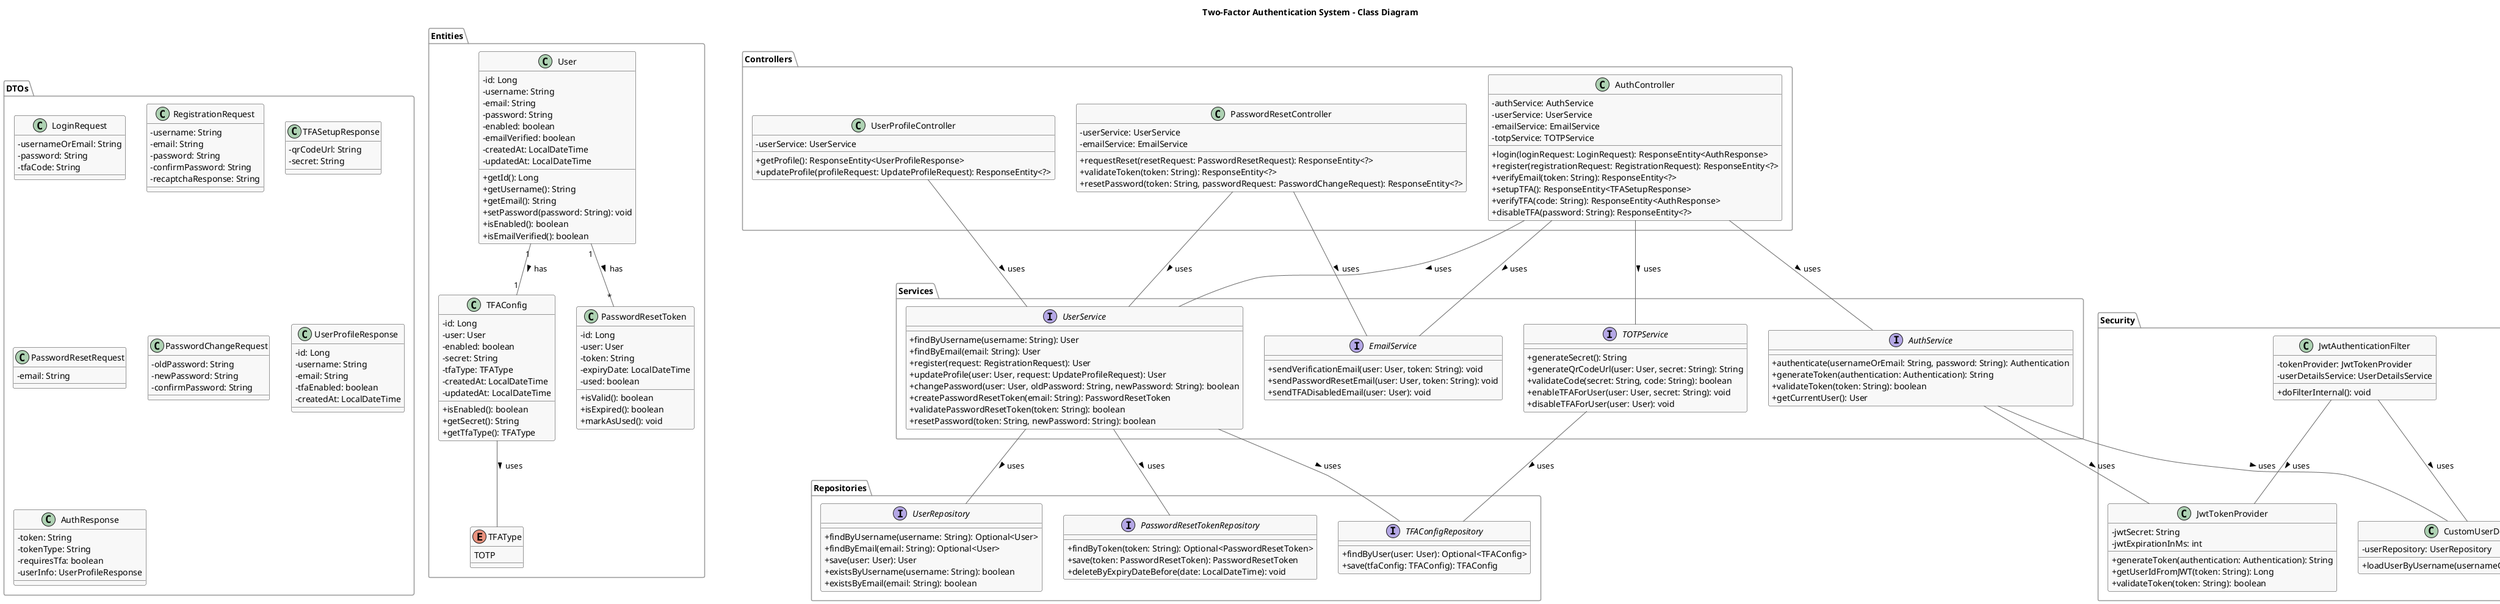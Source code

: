 @startuml TwoFactorAuthClassDiagram

skinparam classAttributeIconSize 0
skinparam backgroundColor white
skinparam classBorderColor #333333
skinparam classBackgroundColor #F8F8F8
skinparam arrowColor #666666
skinparam packageBorderColor #999999
skinparam stereotypeCBackgroundColor #ADD1B2

title Two-Factor Authentication System - Class Diagram

' Entities/Models
package "Entities" {
  class User {
    -id: Long
    -username: String
    -email: String
    -password: String
    -enabled: boolean
    -emailVerified: boolean
    -createdAt: LocalDateTime
    -updatedAt: LocalDateTime
    +getId(): Long
    +getUsername(): String
    +getEmail(): String
    +setPassword(password: String): void
    +isEnabled(): boolean
    +isEmailVerified(): boolean
  }
  
  class TFAConfig {
    -id: Long
    -user: User
    -enabled: boolean
    -secret: String
    -tfaType: TFAType
    -createdAt: LocalDateTime
    -updatedAt: LocalDateTime
    +isEnabled(): boolean
    +getSecret(): String
    +getTfaType(): TFAType
  }
  
  enum TFAType {
    TOTP
  }
  
  class PasswordResetToken {
    -id: Long
    -user: User
    -token: String
    -expiryDate: LocalDateTime
    -used: boolean
    +isValid(): boolean
    +isExpired(): boolean
    +markAsUsed(): void
  }
}

' Data Transfer Objects
package "DTOs" {
  class LoginRequest {
    -usernameOrEmail: String
    -password: String
    -tfaCode: String
  }
  
  class RegistrationRequest {
    -username: String
    -email: String
    -password: String
    -confirmPassword: String
    -recaptchaResponse: String
  }
  
  class TFASetupResponse {
    -qrCodeUrl: String
    -secret: String
  }
  
  class PasswordResetRequest {
    -email: String
  }
  
  class PasswordChangeRequest {
    -oldPassword: String
    -newPassword: String
    -confirmPassword: String
  }
  
  class UserProfileResponse {
    -id: Long
    -username: String
    -email: String
    -tfaEnabled: boolean
    -createdAt: LocalDateTime
  }
  
  class AuthResponse {
    -token: String
    -tokenType: String
    -requiresTfa: boolean
    -userInfo: UserProfileResponse
  }
}

' Controllers
package "Controllers" {
  class AuthController {
    -authService: AuthService
    -userService: UserService
    -emailService: EmailService
    -totpService: TOTPService
    +login(loginRequest: LoginRequest): ResponseEntity<AuthResponse>
    +register(registrationRequest: RegistrationRequest): ResponseEntity<?>
    +verifyEmail(token: String): ResponseEntity<?>
    +setupTFA(): ResponseEntity<TFASetupResponse>
    +verifyTFA(code: String): ResponseEntity<AuthResponse>
    +disableTFA(password: String): ResponseEntity<?>
  }
  
  class UserProfileController {
    -userService: UserService
    +getProfile(): ResponseEntity<UserProfileResponse>
    +updateProfile(profileRequest: UpdateProfileRequest): ResponseEntity<?>
  }
  
  class PasswordResetController {
    -userService: UserService
    -emailService: EmailService
    +requestReset(resetRequest: PasswordResetRequest): ResponseEntity<?>
    +validateToken(token: String): ResponseEntity<?>
    +resetPassword(token: String, passwordRequest: PasswordChangeRequest): ResponseEntity<?>
  }
}

' Services
package "Services" {
  interface UserService {
    +findByUsername(username: String): User
    +findByEmail(email: String): User
    +register(request: RegistrationRequest): User
    +updateProfile(user: User, request: UpdateProfileRequest): User
    +changePassword(user: User, oldPassword: String, newPassword: String): boolean
    +createPasswordResetToken(email: String): PasswordResetToken
    +validatePasswordResetToken(token: String): boolean
    +resetPassword(token: String, newPassword: String): boolean
  }
  
  interface AuthService {
    +authenticate(usernameOrEmail: String, password: String): Authentication
    +generateToken(authentication: Authentication): String
    +validateToken(token: String): boolean
    +getCurrentUser(): User
  }
  
  interface TOTPService {
    +generateSecret(): String
    +generateQrCodeUrl(user: User, secret: String): String
    +validateCode(secret: String, code: String): boolean
    +enableTFAForUser(user: User, secret: String): void
    +disableTFAForUser(user: User): void
  }
  
  interface EmailService {
    +sendVerificationEmail(user: User, token: String): void
    +sendPasswordResetEmail(user: User, token: String): void
    +sendTFADisabledEmail(user: User): void
  }
}

' Repositories
package "Repositories" {
  interface UserRepository {
    +findByUsername(username: String): Optional<User>
    +findByEmail(email: String): Optional<User>
    +save(user: User): User
    +existsByUsername(username: String): boolean
    +existsByEmail(email: String): boolean
  }
  
  interface TFAConfigRepository {
    +findByUser(user: User): Optional<TFAConfig>
    +save(tfaConfig: TFAConfig): TFAConfig
  }
  
  interface PasswordResetTokenRepository {
    +findByToken(token: String): Optional<PasswordResetToken>
    +save(token: PasswordResetToken): PasswordResetToken
    +deleteByExpiryDateBefore(date: LocalDateTime): void
  }
}

' Security
package "Security" {
  class JwtTokenProvider {
    -jwtSecret: String
    -jwtExpirationInMs: int
    +generateToken(authentication: Authentication): String
    +getUserIdFromJWT(token: String): Long
    +validateToken(token: String): boolean
  }
  
  class JwtAuthenticationFilter {
    -tokenProvider: JwtTokenProvider
    -userDetailsService: UserDetailsService
    +doFilterInternal(): void
  }
  
  class CustomUserDetailsService {
    -userRepository: UserRepository
    +loadUserByUsername(usernameOrEmail: String): UserDetails
  }
}

' Relationships
User "1" -- "1" TFAConfig : has >
User "1" -- "*" PasswordResetToken : has >
TFAConfig -- TFAType : uses >

AuthController -- AuthService : uses >
AuthController -- TOTPService : uses >
AuthController -- UserService : uses >
AuthController -- EmailService : uses >

UserProfileController -- UserService : uses >
PasswordResetController -- UserService : uses >
PasswordResetController -- EmailService : uses >

UserService -- UserRepository : uses >
UserService -- TFAConfigRepository : uses >
UserService -- PasswordResetTokenRepository : uses >

TOTPService -- TFAConfigRepository : uses >
AuthService -- JwtTokenProvider : uses >
AuthService -- CustomUserDetailsService : uses >

JwtAuthenticationFilter -- JwtTokenProvider : uses >
JwtAuthenticationFilter -- CustomUserDetailsService : uses >

@enduml 